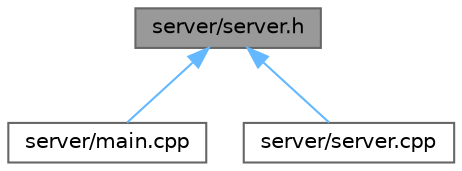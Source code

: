 digraph "server/server.h"
{
 // LATEX_PDF_SIZE
  bgcolor="transparent";
  edge [fontname=Helvetica,fontsize=10,labelfontname=Helvetica,labelfontsize=10];
  node [fontname=Helvetica,fontsize=10,shape=box,height=0.2,width=0.4];
  Node1 [id="Node000001",label="server/server.h",height=0.2,width=0.4,color="gray40", fillcolor="grey60", style="filled", fontcolor="black",tooltip="Заголовочный файл класса сервера, отвечающего за сетевое взаимодействие"];
  Node1 -> Node2 [id="edge1_Node000001_Node000002",dir="back",color="steelblue1",style="solid",tooltip=" "];
  Node2 [id="Node000002",label="server/main.cpp",height=0.2,width=0.4,color="grey40", fillcolor="white", style="filled",URL="$main_8cpp_source.html",tooltip=" "];
  Node1 -> Node3 [id="edge2_Node000001_Node000003",dir="back",color="steelblue1",style="solid",tooltip=" "];
  Node3 [id="Node000003",label="server/server.cpp",height=0.2,width=0.4,color="grey40", fillcolor="white", style="filled",URL="$server_8cpp.html",tooltip="Реализация класса сервера"];
}
